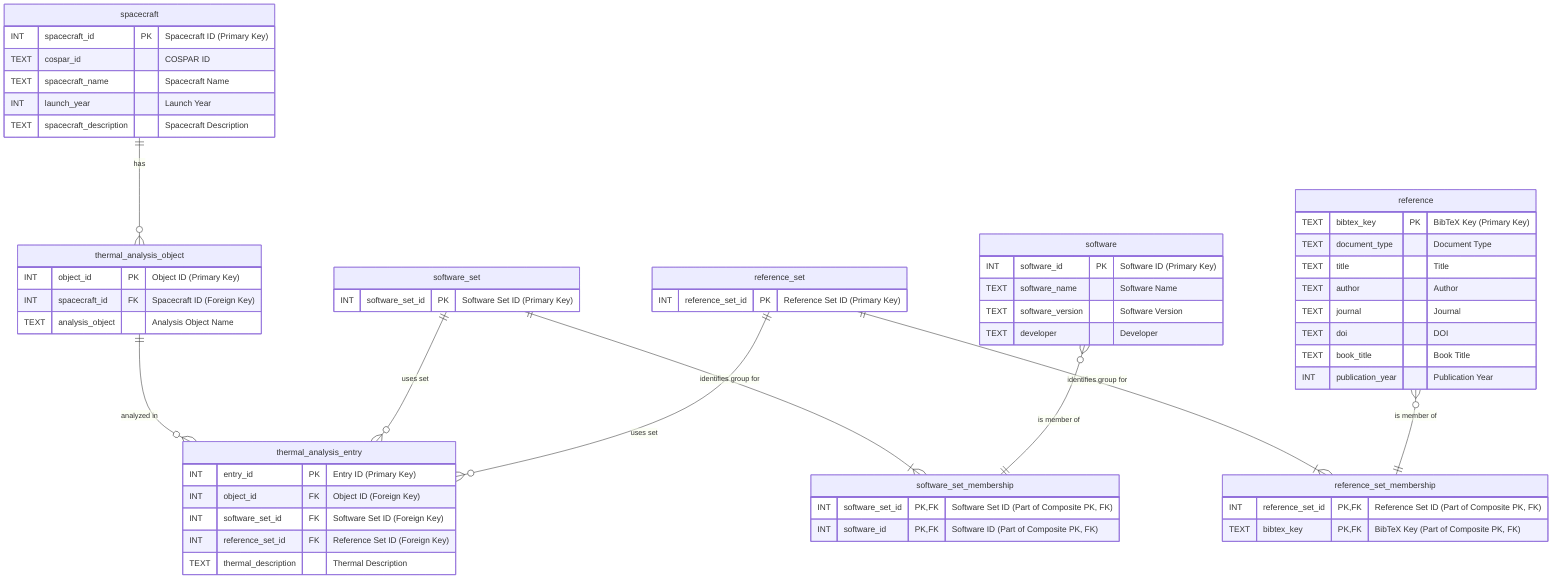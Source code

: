 erDiagram
    %% Entity Definitions
    spacecraft {
        INT spacecraft_id PK "Spacecraft ID (Primary Key)"
        TEXT cospar_id "COSPAR ID"
        TEXT spacecraft_name "Spacecraft Name"
        INT launch_year "Launch Year"
        TEXT spacecraft_description "Spacecraft Description"
    }

    thermal_analysis_object {
        INT object_id PK "Object ID (Primary Key)"
        INT spacecraft_id FK "Spacecraft ID (Foreign Key)"
        TEXT analysis_object "Analysis Object Name"
    }

    thermal_analysis_entry {
        INT entry_id PK "Entry ID (Primary Key)"
        INT object_id FK "Object ID (Foreign Key)"
        INT software_set_id FK "Software Set ID (Foreign Key)"
        INT reference_set_id FK "Reference Set ID (Foreign Key)"
        TEXT thermal_description "Thermal Description"
    }

    %% --- Software Related ---
    software_set {
        INT software_set_id PK "Software Set ID (Primary Key)"
    }
    %% software_set: This table solely defines the existence of a set

    software {
        INT software_id PK "Software ID (Primary Key)"
        TEXT software_name "Software Name"
        TEXT software_version "Software Version"
        TEXT developer "Developer"
    }

    software_set_membership {
        INT software_set_id PK, FK "Software Set ID (Part of Composite PK, FK)"
        INT software_id PK, FK "Software ID (Part of Composite PK, FK)"
    }
    %% software_set_membership: This table defines which software belongs to which set

    %% --- Reference Related ---
    reference_set {
        INT reference_set_id PK "Reference Set ID (Primary Key)"
    }
    %% reference_set: This table solely defines the existence of a set

    reference {
        TEXT bibtex_key PK "BibTeX Key (Primary Key)"
        TEXT document_type "Document Type"
        TEXT title "Title"
        TEXT author "Author"
        TEXT journal "Journal"
        TEXT doi "DOI"
        TEXT book_title "Book Title"
        INT publication_year "Publication Year"
    }

    reference_set_membership {
        INT reference_set_id PK, FK "Reference Set ID (Part of Composite PK, FK)"
        TEXT bibtex_key PK, FK "BibTeX Key (Part of Composite PK, FK)"
    }
    %% reference_set_membership: This table defines which reference belongs to which set

    %% Relationship Definitions (Crow's Foot Notation)
    spacecraft ||--o{ thermal_analysis_object : "has"
    thermal_analysis_object ||--o{ thermal_analysis_entry : "analyzed in"
    software_set ||--o{ thermal_analysis_entry : "uses set"
    reference_set ||--o{ thermal_analysis_entry : "uses set"
    software_set ||--|{ software_set_membership : "identifies group for"
    software }o--|| software_set_membership : "is member of"
    reference_set ||--|{ reference_set_membership : "identifies group for" 
    reference }o--|| reference_set_membership : "is member of"